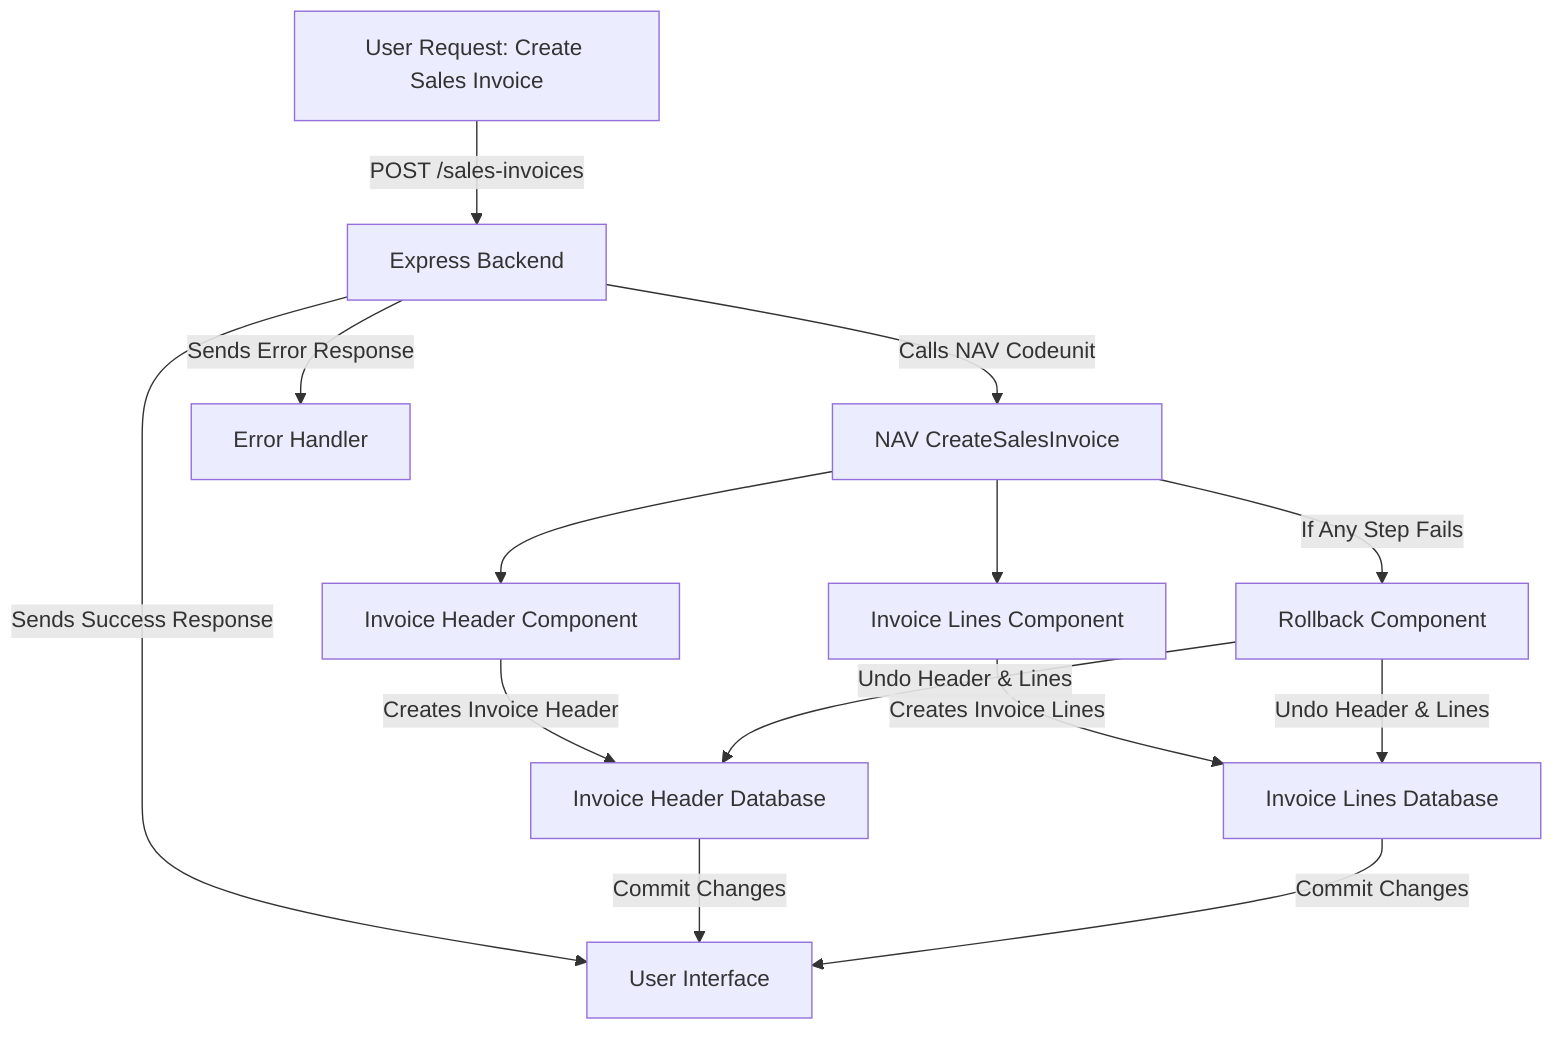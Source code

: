 %% Component Diagram
graph TD;
    A[User Request: Create Sales Invoice] -->|POST /sales-invoices| B[Express Backend]
    B -->|Calls NAV Codeunit| C[NAV CreateSalesInvoice]
    
    C --> D[Invoice Header Component]
    C --> E[Invoice Lines Component]
    
    D -->|Creates Invoice Header| F[Invoice Header Database]
    E -->|Creates Invoice Lines| G[Invoice Lines Database]
    
    C -->|If Any Step Fails| H[Rollback Component]
    H -->|Undo Header & Lines| F
    H -->|Undo Header & Lines| G
    
    B -->|Sends Success Response| I[User Interface]
    B -->|Sends Error Response| J[Error Handler]
    
    F -->|Commit Changes| I
    G -->|Commit Changes| I